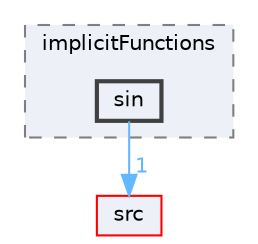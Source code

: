 digraph "applications/utilities/preProcessing/setAlphaField/alphaFieldFunctions/implicitFunctions/sin"
{
 // LATEX_PDF_SIZE
  bgcolor="transparent";
  edge [fontname=Helvetica,fontsize=10,labelfontname=Helvetica,labelfontsize=10];
  node [fontname=Helvetica,fontsize=10,shape=box,height=0.2,width=0.4];
  compound=true
  subgraph clusterdir_b0474406b818fbdc2e27ce1a84b06ca4 {
    graph [ bgcolor="#edf0f7", pencolor="grey50", label="implicitFunctions", fontname=Helvetica,fontsize=10 style="filled,dashed", URL="dir_b0474406b818fbdc2e27ce1a84b06ca4.html",tooltip=""]
  dir_30489d032b338fb1fcc65816f5bccc5d [label="sin", fillcolor="#edf0f7", color="grey25", style="filled,bold", URL="dir_30489d032b338fb1fcc65816f5bccc5d.html",tooltip=""];
  }
  dir_68267d1309a1af8e8297ef4c3efbcdba [label="src", fillcolor="#edf0f7", color="red", style="filled", URL="dir_68267d1309a1af8e8297ef4c3efbcdba.html",tooltip=""];
  dir_30489d032b338fb1fcc65816f5bccc5d->dir_68267d1309a1af8e8297ef4c3efbcdba [headlabel="1", labeldistance=1.5 headhref="dir_003542_003729.html" href="dir_003542_003729.html" color="steelblue1" fontcolor="steelblue1"];
}
